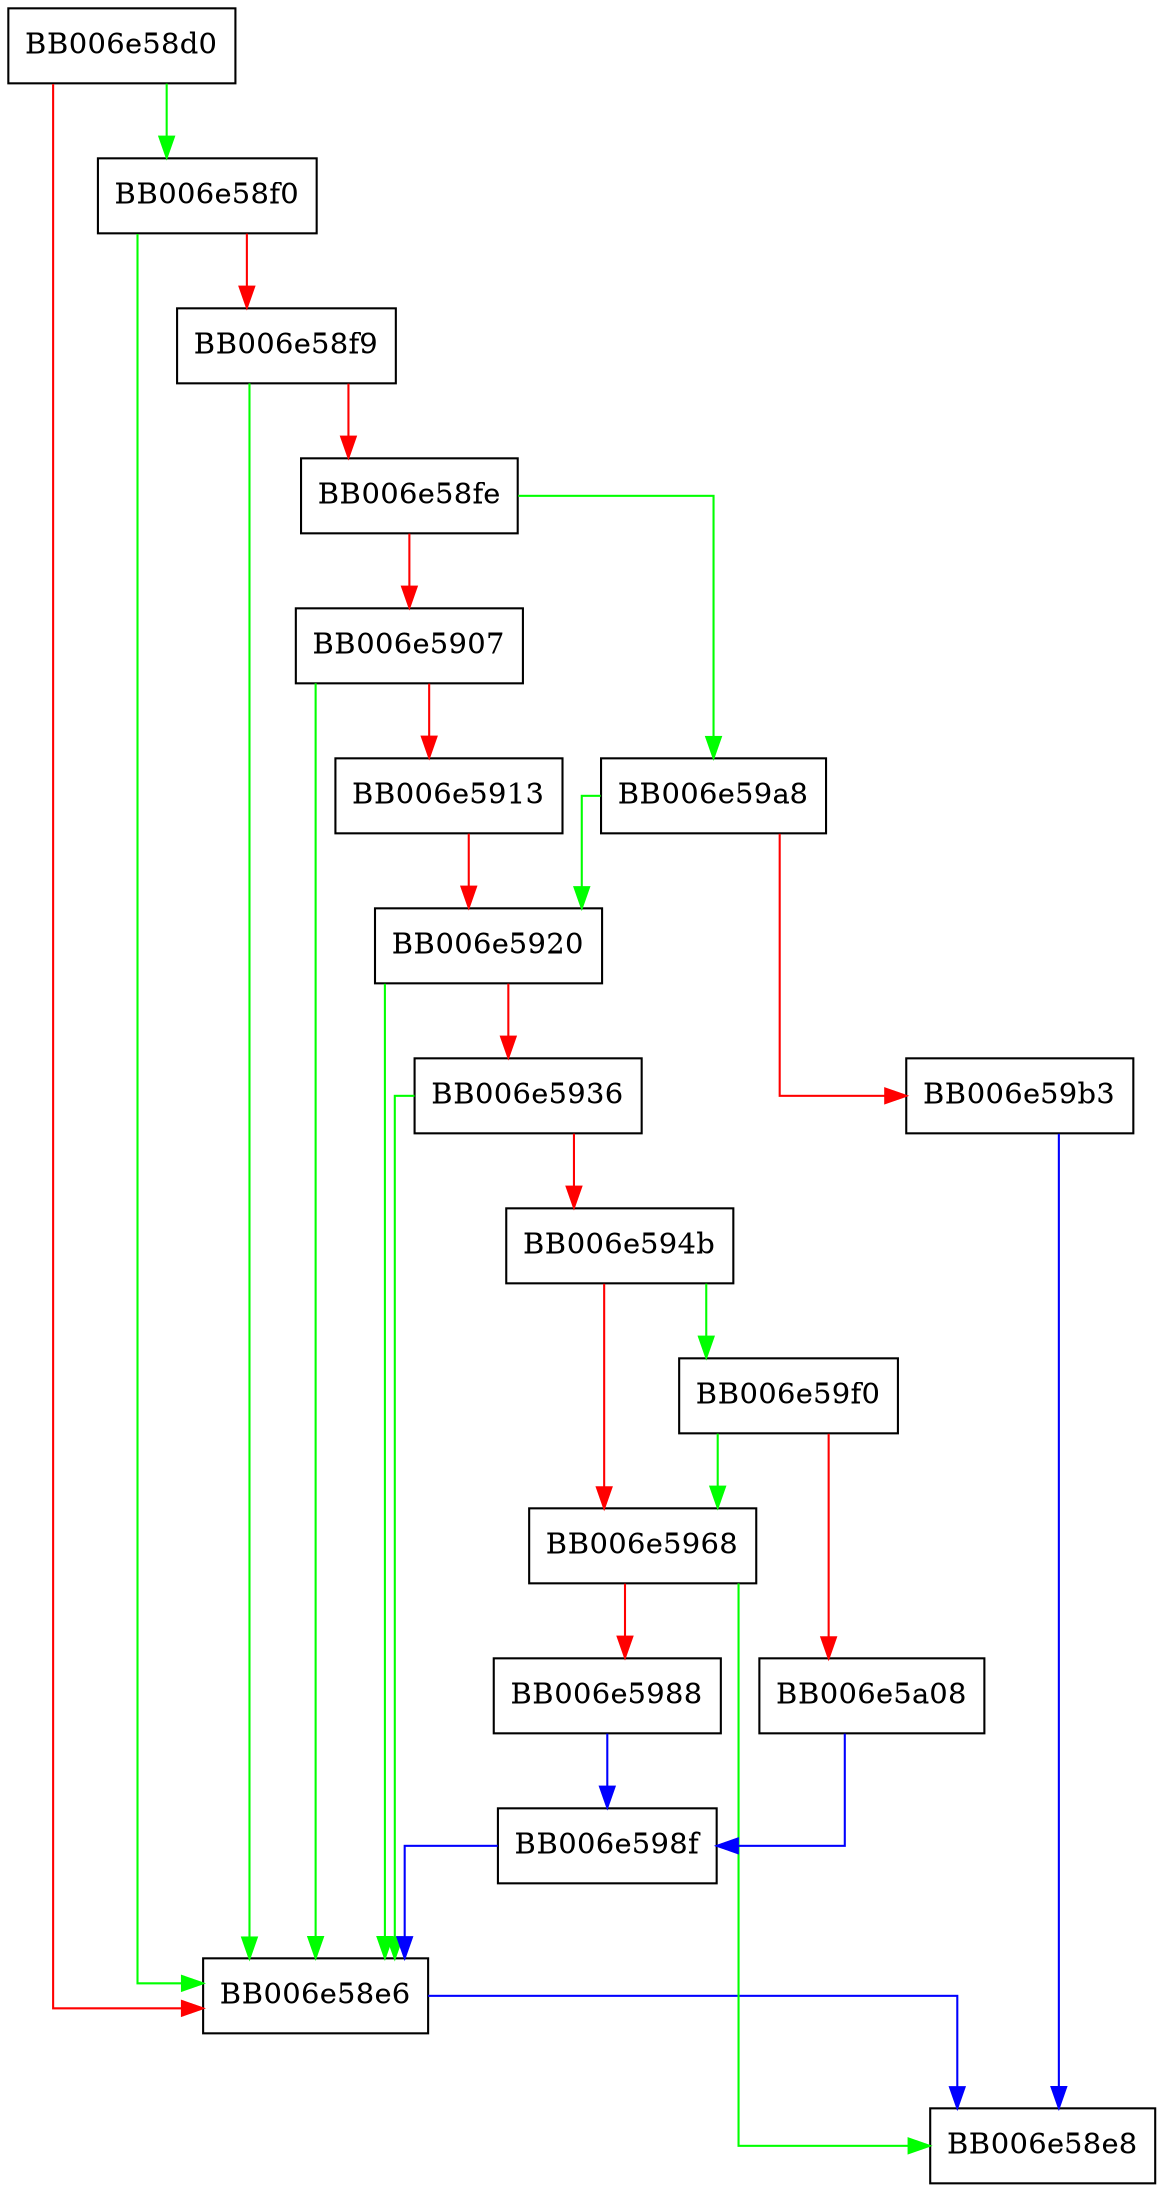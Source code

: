 digraph dsa_sha3_224_sign_init {
  node [shape="box"];
  graph [splines=ortho];
  BB006e58d0 -> BB006e58f0 [color="green"];
  BB006e58d0 -> BB006e58e6 [color="red"];
  BB006e58e6 -> BB006e58e8 [color="blue"];
  BB006e58f0 -> BB006e58e6 [color="green"];
  BB006e58f0 -> BB006e58f9 [color="red"];
  BB006e58f9 -> BB006e58e6 [color="green"];
  BB006e58f9 -> BB006e58fe [color="red"];
  BB006e58fe -> BB006e59a8 [color="green"];
  BB006e58fe -> BB006e5907 [color="red"];
  BB006e5907 -> BB006e58e6 [color="green"];
  BB006e5907 -> BB006e5913 [color="red"];
  BB006e5913 -> BB006e5920 [color="red"];
  BB006e5920 -> BB006e58e6 [color="green"];
  BB006e5920 -> BB006e5936 [color="red"];
  BB006e5936 -> BB006e58e6 [color="green"];
  BB006e5936 -> BB006e594b [color="red"];
  BB006e594b -> BB006e59f0 [color="green"];
  BB006e594b -> BB006e5968 [color="red"];
  BB006e5968 -> BB006e58e8 [color="green"];
  BB006e5968 -> BB006e5988 [color="red"];
  BB006e5988 -> BB006e598f [color="blue"];
  BB006e598f -> BB006e58e6 [color="blue"];
  BB006e59a8 -> BB006e5920 [color="green"];
  BB006e59a8 -> BB006e59b3 [color="red"];
  BB006e59b3 -> BB006e58e8 [color="blue"];
  BB006e59f0 -> BB006e5968 [color="green"];
  BB006e59f0 -> BB006e5a08 [color="red"];
  BB006e5a08 -> BB006e598f [color="blue"];
}